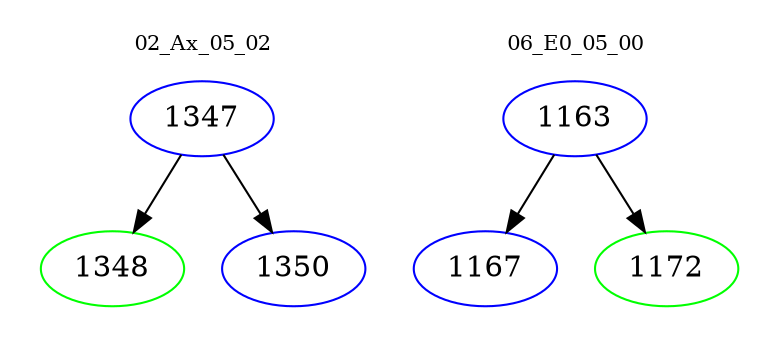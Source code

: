 digraph{
subgraph cluster_0 {
color = white
label = "02_Ax_05_02";
fontsize=10;
T0_1347 [label="1347", color="blue"]
T0_1347 -> T0_1348 [color="black"]
T0_1348 [label="1348", color="green"]
T0_1347 -> T0_1350 [color="black"]
T0_1350 [label="1350", color="blue"]
}
subgraph cluster_1 {
color = white
label = "06_E0_05_00";
fontsize=10;
T1_1163 [label="1163", color="blue"]
T1_1163 -> T1_1167 [color="black"]
T1_1167 [label="1167", color="blue"]
T1_1163 -> T1_1172 [color="black"]
T1_1172 [label="1172", color="green"]
}
}
